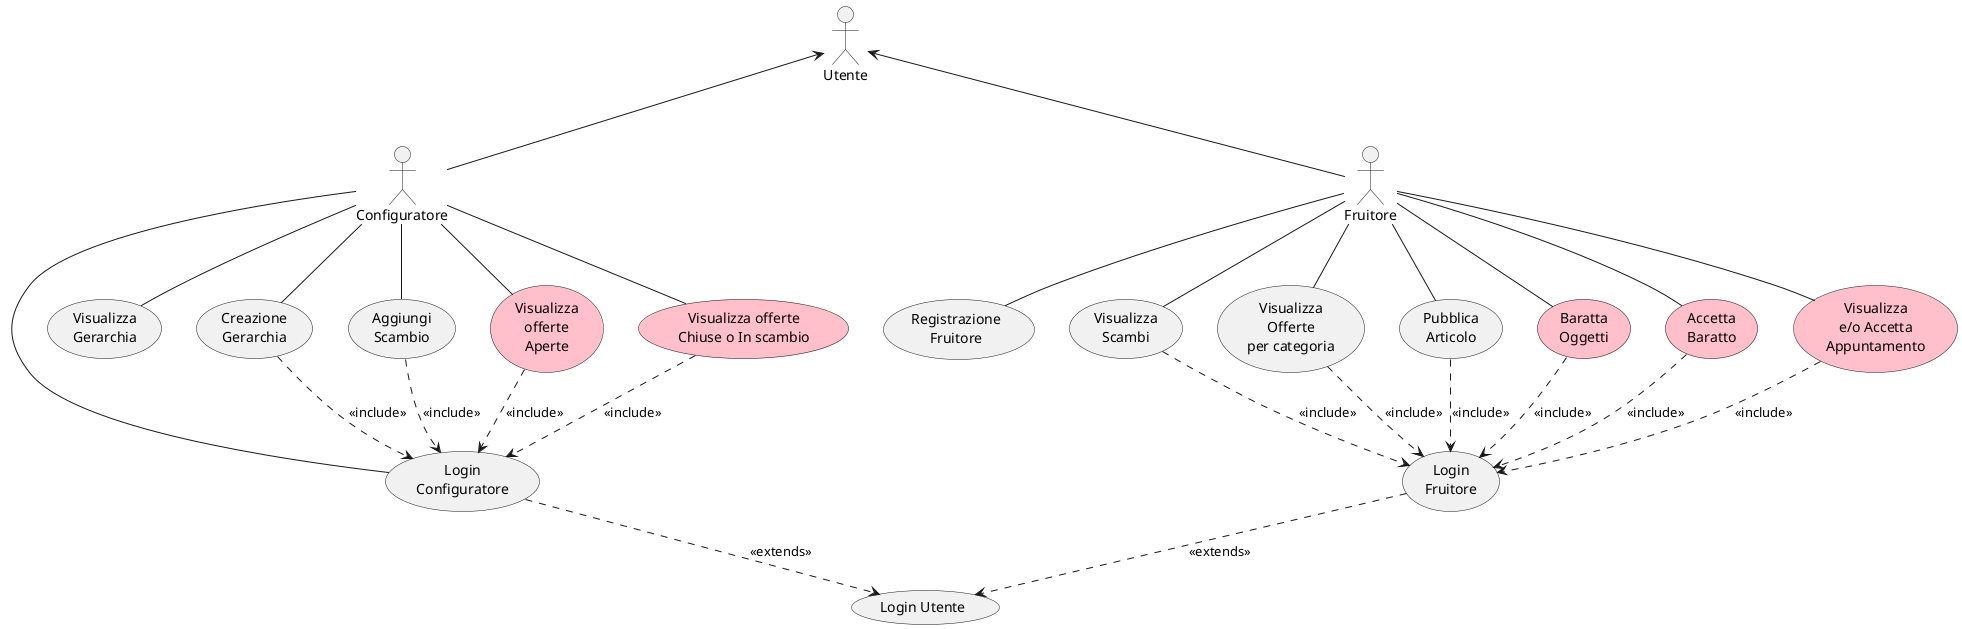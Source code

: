 @startuml ver1

:Configuratore: as conf
:Utente: as user
':Amministratore: as admin
conf -up-> user

conf -- (Login\nConfiguratore)
conf -- (Visualizza\nGerarchia)
conf -- (Creazione\nGerarchia)
'conf -- (Registrazione\nConfiguratore)

'admin -- (Registrazione\nConfiguratore)

(Creazione\nGerarchia) ..> (Login\nConfiguratore): <<include>>
(Login\nConfiguratore) ..> (Login Utente): <<extends>>

'Versione 2'

:Fruitore: as fruit
fruit -up-> user

(Aggiungi\nScambio)
(Login\nFruitore)
(Registrazione\nFruitore)
(Visualizza\nScambi)

conf --(Aggiungi\nScambio)
fruit -- (Visualizza\nScambi)
fruit -- (Registrazione\nFruitore)
'fruit -- (Login\nFruitore)

(Login\nFruitore) ..> (Login Utente): <<extends>>
(Visualizza\nScambi) ..> (Login\nFruitore): <<include>>
(Aggiungi\nScambio) ..> (Login\nConfiguratore): <<include>>

'versione 3'
(Visualizza\nOfferte\nper categoria)
(Pubblica\nArticolo)
'(Ritira\nOfferta)
'(Visualizza\nOfferte\nPubblicate)

fruit -- (Visualizza\nOfferte\nper categoria)
fruit -- (Pubblica\nArticolo)
'fruit -- (Ritira\nOfferta)
'fruit -- (Visualizza\nOfferte\nPubblicate)
'conf -- (Visualizza\nOfferte\nper categoria)

(Visualizza\nOfferte\nper categoria) ..> (Login\nFruitore): <<include>>
(Pubblica\nArticolo) ..> (Login\nFruitore): <<include>>
'(Ritira\nOfferta) ..> (Login\nFruitore): <<include>>
'(Visualizza\nOfferte\nPubblicate) ..> (Login\nFruitore): <<include>>
'(Visualizza\nOfferte\nper categoria) ..> (Login\nConfiguratore): <<include>>

'Versione 4'
(Baratta\nOggetti) #Pink
(Accetta\nBaratto) #Pink
(Visualizza\ne/o Accetta\nAppuntamento) #Pink
(Visualizza\nofferte\nAperte) #Pink
(Visualizza offerte\nChiuse o In scambio) #Pink

fruit -- (Baratta\nOggetti)
fruit -- (Accetta\nBaratto)
fruit -- (Visualizza\ne/o Accetta\nAppuntamento)
conf -- (Visualizza\nofferte\nAperte)
conf -- (Visualizza offerte\nChiuse o In scambio)

(Baratta\nOggetti) ..> (Login\nFruitore): <<include>>
(Accetta\nBaratto) ..> (Login\nFruitore): <<include>>
(Visualizza\ne/o Accetta\nAppuntamento) ..> (Login\nFruitore): <<include>>
(Visualizza\nofferte\nAperte) ..> (Login\nConfiguratore): <<include>>
(Visualizza offerte\nChiuse o In scambio) ..> (Login\nConfiguratore): <<include>>


@enduml